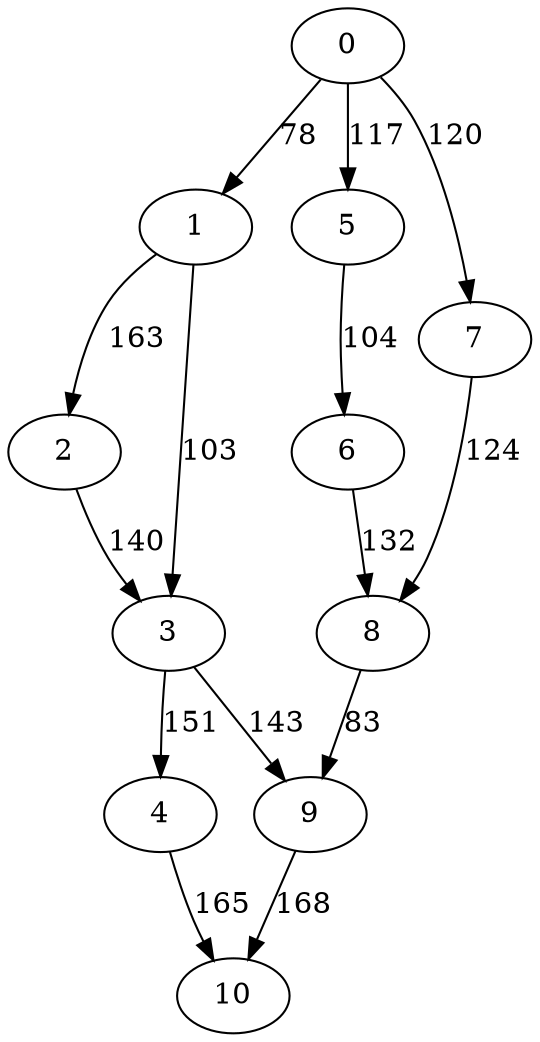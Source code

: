digraph t10p2r7_9 {
0 -> 1 [ label = 78 ];
0 -> 5 [ label = 117 ];
0 -> 7 [ label = 120 ];
1 -> 2 [ label = 163 ];
1 -> 3 [ label = 103 ];
2 -> 3 [ label = 140 ];
3 -> 4 [ label = 151 ];
3 -> 9 [ label = 143 ];
4 -> 10 [ label = 165 ];
5 -> 6 [ label = 104 ];
6 -> 8 [ label = 132 ];
7 -> 8 [ label = 124 ];
8 -> 9 [ label = 83 ];
9 -> 10 [ label = 168 ];
 }

